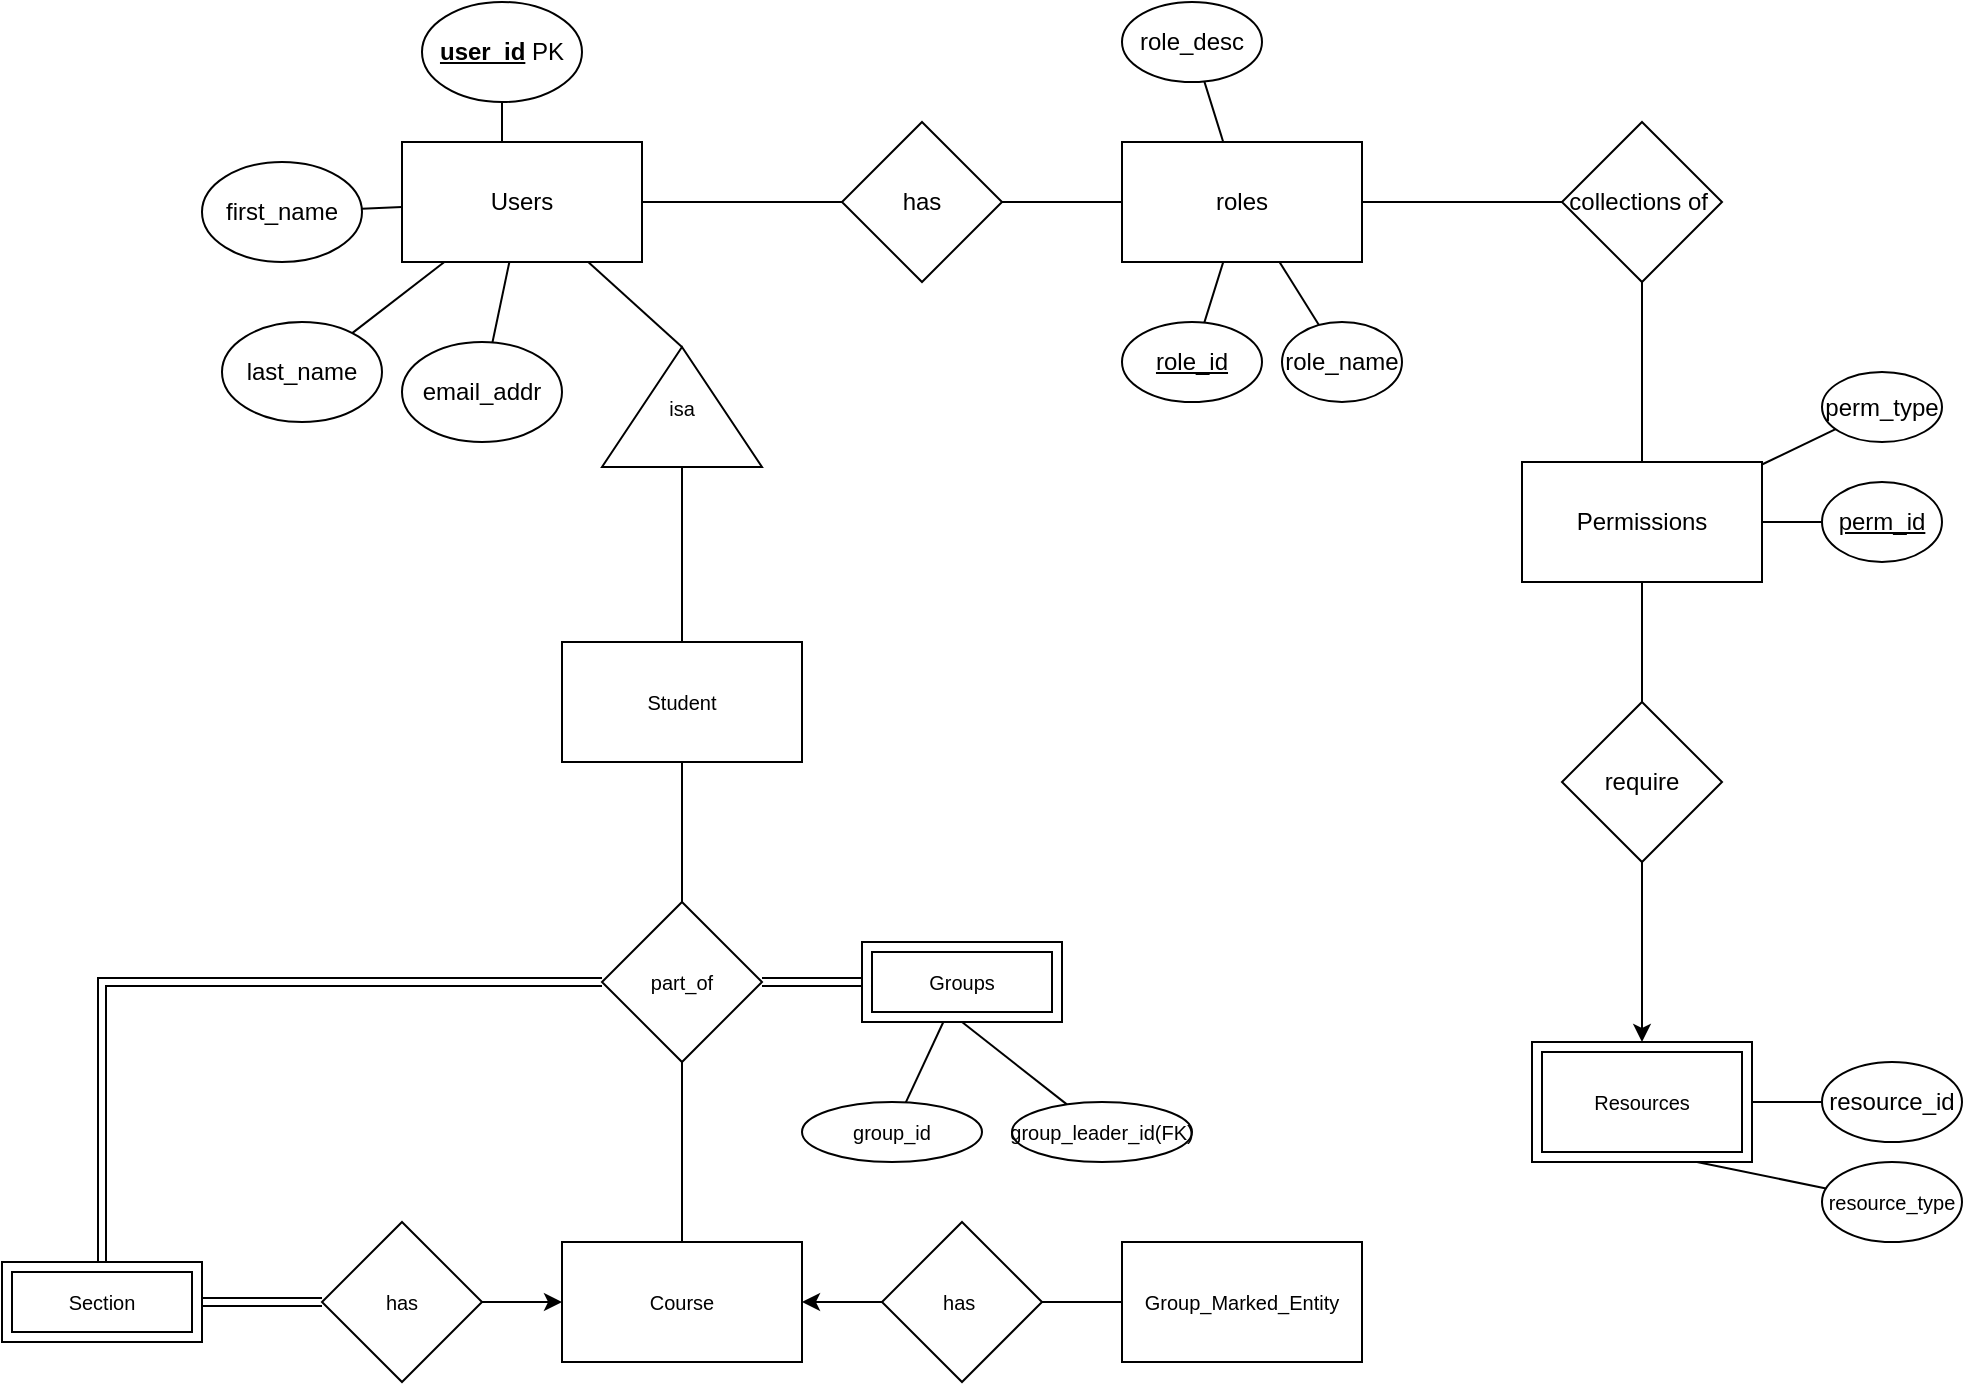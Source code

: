<mxfile version="17.2.4" type="github">
  <diagram id="R2lEEEUBdFMjLlhIrx00" name="Page-1">
    <mxGraphModel dx="1831" dy="548" grid="1" gridSize="10" guides="1" tooltips="1" connect="1" arrows="1" fold="1" page="1" pageScale="1" pageWidth="850" pageHeight="1100" math="0" shadow="0" extFonts="Permanent Marker^https://fonts.googleapis.com/css?family=Permanent+Marker">
      <root>
        <mxCell id="0" />
        <mxCell id="1" parent="0" />
        <mxCell id="48vP6YENGig-sDrKQEu--7" style="rounded=0;orthogonalLoop=1;jettySize=auto;html=1;endArrow=none;endFill=0;" parent="1" source="48vP6YENGig-sDrKQEu--1" target="48vP6YENGig-sDrKQEu--5" edge="1">
          <mxGeometry relative="1" as="geometry" />
        </mxCell>
        <mxCell id="9G95KzgmbBHCbgWc8df_-4" value="" style="edgeStyle=none;rounded=0;orthogonalLoop=1;jettySize=auto;html=1;endArrow=none;endFill=0;" edge="1" parent="1" source="48vP6YENGig-sDrKQEu--1" target="9G95KzgmbBHCbgWc8df_-3">
          <mxGeometry relative="1" as="geometry" />
        </mxCell>
        <mxCell id="9G95KzgmbBHCbgWc8df_-31" style="edgeStyle=none;rounded=0;orthogonalLoop=1;jettySize=auto;html=1;fontSize=10;endArrow=none;endFill=0;entryX=1;entryY=0.5;entryDx=0;entryDy=0;" edge="1" parent="1" source="48vP6YENGig-sDrKQEu--1" target="9G95KzgmbBHCbgWc8df_-30">
          <mxGeometry relative="1" as="geometry" />
        </mxCell>
        <mxCell id="48vP6YENGig-sDrKQEu--1" value="Users" style="rounded=0;whiteSpace=wrap;html=1;" parent="1" vertex="1">
          <mxGeometry x="170" y="150" width="120" height="60" as="geometry" />
        </mxCell>
        <mxCell id="48vP6YENGig-sDrKQEu--9" style="edgeStyle=none;rounded=0;orthogonalLoop=1;jettySize=auto;html=1;endArrow=none;endFill=0;" parent="1" source="48vP6YENGig-sDrKQEu--2" target="48vP6YENGig-sDrKQEu--1" edge="1">
          <mxGeometry relative="1" as="geometry" />
        </mxCell>
        <mxCell id="48vP6YENGig-sDrKQEu--2" value="first_name" style="ellipse;whiteSpace=wrap;html=1;" parent="1" vertex="1">
          <mxGeometry x="70" y="160" width="80" height="50" as="geometry" />
        </mxCell>
        <mxCell id="48vP6YENGig-sDrKQEu--6" style="edgeStyle=orthogonalEdgeStyle;rounded=0;orthogonalLoop=1;jettySize=auto;html=1;entryX=0.5;entryY=0;entryDx=0;entryDy=0;endArrow=none;endFill=0;" parent="1" source="48vP6YENGig-sDrKQEu--3" target="48vP6YENGig-sDrKQEu--1" edge="1">
          <mxGeometry relative="1" as="geometry" />
        </mxCell>
        <mxCell id="48vP6YENGig-sDrKQEu--3" value="&lt;b&gt;&lt;u&gt;user_id&lt;/u&gt;&lt;/b&gt; PK" style="ellipse;whiteSpace=wrap;html=1;" parent="1" vertex="1">
          <mxGeometry x="180" y="80" width="80" height="50" as="geometry" />
        </mxCell>
        <mxCell id="48vP6YENGig-sDrKQEu--8" style="rounded=0;orthogonalLoop=1;jettySize=auto;html=1;endArrow=none;endFill=0;" parent="1" source="48vP6YENGig-sDrKQEu--4" target="48vP6YENGig-sDrKQEu--1" edge="1">
          <mxGeometry relative="1" as="geometry" />
        </mxCell>
        <mxCell id="48vP6YENGig-sDrKQEu--4" value="last_name" style="ellipse;whiteSpace=wrap;html=1;" parent="1" vertex="1">
          <mxGeometry x="80" y="240" width="80" height="50" as="geometry" />
        </mxCell>
        <mxCell id="48vP6YENGig-sDrKQEu--5" value="email_addr" style="ellipse;whiteSpace=wrap;html=1;" parent="1" vertex="1">
          <mxGeometry x="170" y="250" width="80" height="50" as="geometry" />
        </mxCell>
        <mxCell id="9G95KzgmbBHCbgWc8df_-6" value="" style="edgeStyle=none;rounded=0;orthogonalLoop=1;jettySize=auto;html=1;endArrow=none;endFill=0;" edge="1" parent="1" source="9G95KzgmbBHCbgWc8df_-3" target="9G95KzgmbBHCbgWc8df_-5">
          <mxGeometry relative="1" as="geometry" />
        </mxCell>
        <mxCell id="9G95KzgmbBHCbgWc8df_-3" value="has" style="rhombus;whiteSpace=wrap;html=1;rounded=0;" vertex="1" parent="1">
          <mxGeometry x="390" y="140" width="80" height="80" as="geometry" />
        </mxCell>
        <mxCell id="9G95KzgmbBHCbgWc8df_-8" value="" style="edgeStyle=none;rounded=0;orthogonalLoop=1;jettySize=auto;html=1;endArrow=none;endFill=0;" edge="1" parent="1" source="9G95KzgmbBHCbgWc8df_-5" target="9G95KzgmbBHCbgWc8df_-7">
          <mxGeometry relative="1" as="geometry" />
        </mxCell>
        <mxCell id="9G95KzgmbBHCbgWc8df_-10" value="" style="edgeStyle=none;rounded=0;orthogonalLoop=1;jettySize=auto;html=1;endArrow=none;endFill=0;" edge="1" parent="1" source="9G95KzgmbBHCbgWc8df_-5" target="9G95KzgmbBHCbgWc8df_-9">
          <mxGeometry relative="1" as="geometry" />
        </mxCell>
        <mxCell id="9G95KzgmbBHCbgWc8df_-12" value="" style="edgeStyle=none;rounded=0;orthogonalLoop=1;jettySize=auto;html=1;endArrow=none;endFill=0;" edge="1" parent="1" source="9G95KzgmbBHCbgWc8df_-5" target="9G95KzgmbBHCbgWc8df_-11">
          <mxGeometry relative="1" as="geometry" />
        </mxCell>
        <mxCell id="9G95KzgmbBHCbgWc8df_-14" value="" style="edgeStyle=none;rounded=0;orthogonalLoop=1;jettySize=auto;html=1;endArrow=none;endFill=0;" edge="1" parent="1" source="9G95KzgmbBHCbgWc8df_-5" target="9G95KzgmbBHCbgWc8df_-13">
          <mxGeometry relative="1" as="geometry" />
        </mxCell>
        <mxCell id="9G95KzgmbBHCbgWc8df_-5" value="roles" style="whiteSpace=wrap;html=1;rounded=0;" vertex="1" parent="1">
          <mxGeometry x="530" y="150" width="120" height="60" as="geometry" />
        </mxCell>
        <mxCell id="9G95KzgmbBHCbgWc8df_-7" value="&lt;u&gt;role_id&lt;/u&gt;" style="ellipse;whiteSpace=wrap;html=1;rounded=0;" vertex="1" parent="1">
          <mxGeometry x="530" y="240" width="70" height="40" as="geometry" />
        </mxCell>
        <mxCell id="9G95KzgmbBHCbgWc8df_-9" value="role_name" style="ellipse;whiteSpace=wrap;html=1;rounded=0;" vertex="1" parent="1">
          <mxGeometry x="610" y="240" width="60" height="40" as="geometry" />
        </mxCell>
        <mxCell id="9G95KzgmbBHCbgWc8df_-11" value="role_desc" style="ellipse;whiteSpace=wrap;html=1;rounded=0;" vertex="1" parent="1">
          <mxGeometry x="530" y="80" width="70" height="40" as="geometry" />
        </mxCell>
        <mxCell id="9G95KzgmbBHCbgWc8df_-16" value="" style="edgeStyle=none;rounded=0;orthogonalLoop=1;jettySize=auto;html=1;endArrow=none;endFill=0;" edge="1" parent="1" source="9G95KzgmbBHCbgWc8df_-13" target="9G95KzgmbBHCbgWc8df_-15">
          <mxGeometry relative="1" as="geometry" />
        </mxCell>
        <mxCell id="9G95KzgmbBHCbgWc8df_-13" value="collections of&amp;nbsp;" style="rhombus;whiteSpace=wrap;html=1;rounded=0;" vertex="1" parent="1">
          <mxGeometry x="750" y="140" width="80" height="80" as="geometry" />
        </mxCell>
        <mxCell id="9G95KzgmbBHCbgWc8df_-18" value="" style="edgeStyle=none;rounded=0;orthogonalLoop=1;jettySize=auto;html=1;endArrow=none;endFill=0;" edge="1" parent="1" source="9G95KzgmbBHCbgWc8df_-15" target="9G95KzgmbBHCbgWc8df_-17">
          <mxGeometry relative="1" as="geometry" />
        </mxCell>
        <mxCell id="9G95KzgmbBHCbgWc8df_-22" value="" style="edgeStyle=none;rounded=0;orthogonalLoop=1;jettySize=auto;html=1;endArrow=none;endFill=0;" edge="1" parent="1" source="9G95KzgmbBHCbgWc8df_-15" target="9G95KzgmbBHCbgWc8df_-21">
          <mxGeometry relative="1" as="geometry" />
        </mxCell>
        <mxCell id="9G95KzgmbBHCbgWc8df_-24" value="" style="edgeStyle=none;rounded=0;orthogonalLoop=1;jettySize=auto;html=1;endArrow=none;endFill=0;" edge="1" parent="1" source="9G95KzgmbBHCbgWc8df_-15" target="9G95KzgmbBHCbgWc8df_-23">
          <mxGeometry relative="1" as="geometry" />
        </mxCell>
        <mxCell id="9G95KzgmbBHCbgWc8df_-15" value="Permissions" style="whiteSpace=wrap;html=1;rounded=0;" vertex="1" parent="1">
          <mxGeometry x="730" y="310" width="120" height="60" as="geometry" />
        </mxCell>
        <mxCell id="9G95KzgmbBHCbgWc8df_-20" value="" style="edgeStyle=none;rounded=0;orthogonalLoop=1;jettySize=auto;html=1;endArrow=classic;endFill=1;entryX=0.5;entryY=0;entryDx=0;entryDy=0;" edge="1" parent="1" source="9G95KzgmbBHCbgWc8df_-17" target="9G95KzgmbBHCbgWc8df_-56">
          <mxGeometry relative="1" as="geometry">
            <mxPoint x="790" y="600" as="targetPoint" />
          </mxGeometry>
        </mxCell>
        <mxCell id="9G95KzgmbBHCbgWc8df_-17" value="require" style="rhombus;whiteSpace=wrap;html=1;rounded=0;" vertex="1" parent="1">
          <mxGeometry x="750" y="430" width="80" height="80" as="geometry" />
        </mxCell>
        <mxCell id="9G95KzgmbBHCbgWc8df_-26" value="" style="edgeStyle=none;rounded=0;orthogonalLoop=1;jettySize=auto;html=1;endArrow=none;endFill=0;exitX=1;exitY=0.5;exitDx=0;exitDy=0;" edge="1" parent="1" source="9G95KzgmbBHCbgWc8df_-56" target="9G95KzgmbBHCbgWc8df_-25">
          <mxGeometry relative="1" as="geometry">
            <mxPoint x="850" y="630" as="sourcePoint" />
          </mxGeometry>
        </mxCell>
        <mxCell id="9G95KzgmbBHCbgWc8df_-21" value="&lt;u&gt;perm_id&lt;/u&gt;" style="ellipse;whiteSpace=wrap;html=1;rounded=0;" vertex="1" parent="1">
          <mxGeometry x="880" y="320" width="60" height="40" as="geometry" />
        </mxCell>
        <mxCell id="9G95KzgmbBHCbgWc8df_-23" value="perm_type" style="ellipse;whiteSpace=wrap;html=1;rounded=0;" vertex="1" parent="1">
          <mxGeometry x="880" y="265" width="60" height="35" as="geometry" />
        </mxCell>
        <mxCell id="9G95KzgmbBHCbgWc8df_-25" value="resource_id" style="ellipse;whiteSpace=wrap;html=1;rounded=0;" vertex="1" parent="1">
          <mxGeometry x="880" y="610" width="70" height="40" as="geometry" />
        </mxCell>
        <mxCell id="9G95KzgmbBHCbgWc8df_-27" value="" style="edgeStyle=none;rounded=0;orthogonalLoop=1;jettySize=auto;html=1;endArrow=none;endFill=0;exitX=0.75;exitY=1;exitDx=0;exitDy=0;" edge="1" parent="1" target="9G95KzgmbBHCbgWc8df_-28" source="9G95KzgmbBHCbgWc8df_-56">
          <mxGeometry relative="1" as="geometry">
            <mxPoint x="832.72" y="661.44" as="sourcePoint" />
          </mxGeometry>
        </mxCell>
        <mxCell id="9G95KzgmbBHCbgWc8df_-28" value="&lt;font style=&quot;font-size: 10px&quot;&gt;resource_type&lt;/font&gt;" style="ellipse;whiteSpace=wrap;html=1;rounded=0;" vertex="1" parent="1">
          <mxGeometry x="880" y="660" width="70" height="40" as="geometry" />
        </mxCell>
        <mxCell id="9G95KzgmbBHCbgWc8df_-33" value="" style="edgeStyle=none;rounded=0;orthogonalLoop=1;jettySize=auto;html=1;fontSize=10;endArrow=none;endFill=0;" edge="1" parent="1" source="9G95KzgmbBHCbgWc8df_-30" target="9G95KzgmbBHCbgWc8df_-32">
          <mxGeometry relative="1" as="geometry" />
        </mxCell>
        <mxCell id="9G95KzgmbBHCbgWc8df_-30" value="isa" style="triangle;whiteSpace=wrap;html=1;fontSize=10;direction=north;" vertex="1" parent="1">
          <mxGeometry x="270" y="252.5" width="80" height="60" as="geometry" />
        </mxCell>
        <mxCell id="9G95KzgmbBHCbgWc8df_-35" value="" style="edgeStyle=none;rounded=0;orthogonalLoop=1;jettySize=auto;html=1;fontSize=10;endArrow=none;endFill=0;" edge="1" parent="1" source="9G95KzgmbBHCbgWc8df_-32" target="9G95KzgmbBHCbgWc8df_-34">
          <mxGeometry relative="1" as="geometry" />
        </mxCell>
        <mxCell id="9G95KzgmbBHCbgWc8df_-32" value="Student" style="whiteSpace=wrap;html=1;fontSize=10;" vertex="1" parent="1">
          <mxGeometry x="250" y="400" width="120" height="60" as="geometry" />
        </mxCell>
        <mxCell id="9G95KzgmbBHCbgWc8df_-39" value="" style="edgeStyle=none;rounded=0;orthogonalLoop=1;jettySize=auto;html=1;fontSize=10;endArrow=none;endFill=0;" edge="1" parent="1" source="9G95KzgmbBHCbgWc8df_-34" target="9G95KzgmbBHCbgWc8df_-38">
          <mxGeometry relative="1" as="geometry" />
        </mxCell>
        <mxCell id="9G95KzgmbBHCbgWc8df_-78" style="edgeStyle=none;rounded=0;orthogonalLoop=1;jettySize=auto;html=1;entryX=0;entryY=0.5;entryDx=0;entryDy=0;fontSize=10;startArrow=classic;startFill=1;endArrow=none;endFill=0;shape=link;" edge="1" parent="1" source="9G95KzgmbBHCbgWc8df_-34">
          <mxGeometry relative="1" as="geometry">
            <mxPoint x="400" y="570" as="targetPoint" />
          </mxGeometry>
        </mxCell>
        <mxCell id="9G95KzgmbBHCbgWc8df_-34" value="part_of" style="rhombus;whiteSpace=wrap;html=1;fontSize=10;" vertex="1" parent="1">
          <mxGeometry x="270" y="530" width="80" height="80" as="geometry" />
        </mxCell>
        <mxCell id="9G95KzgmbBHCbgWc8df_-41" value="" style="edgeStyle=none;rounded=0;orthogonalLoop=1;jettySize=auto;html=1;fontSize=10;endArrow=none;endFill=0;startArrow=classic;startFill=1;" edge="1" parent="1" source="9G95KzgmbBHCbgWc8df_-38" target="9G95KzgmbBHCbgWc8df_-40">
          <mxGeometry relative="1" as="geometry" />
        </mxCell>
        <mxCell id="9G95KzgmbBHCbgWc8df_-60" value="" style="edgeStyle=none;rounded=0;orthogonalLoop=1;jettySize=auto;html=1;fontSize=10;endArrow=none;endFill=0;startArrow=classic;startFill=1;" edge="1" parent="1" source="9G95KzgmbBHCbgWc8df_-38" target="9G95KzgmbBHCbgWc8df_-59">
          <mxGeometry relative="1" as="geometry" />
        </mxCell>
        <mxCell id="9G95KzgmbBHCbgWc8df_-38" value="Course" style="whiteSpace=wrap;html=1;fontSize=10;" vertex="1" parent="1">
          <mxGeometry x="250" y="700" width="120" height="60" as="geometry" />
        </mxCell>
        <mxCell id="9G95KzgmbBHCbgWc8df_-40" value="has" style="rhombus;whiteSpace=wrap;html=1;fontSize=10;" vertex="1" parent="1">
          <mxGeometry x="130" y="690" width="80" height="80" as="geometry" />
        </mxCell>
        <mxCell id="9G95KzgmbBHCbgWc8df_-79" style="edgeStyle=none;shape=link;rounded=0;orthogonalLoop=1;jettySize=auto;html=1;fontSize=10;startArrow=classic;startFill=1;endArrow=none;endFill=0;" edge="1" parent="1" source="9G95KzgmbBHCbgWc8df_-44" target="9G95KzgmbBHCbgWc8df_-40">
          <mxGeometry relative="1" as="geometry" />
        </mxCell>
        <mxCell id="9G95KzgmbBHCbgWc8df_-80" style="edgeStyle=none;shape=link;rounded=0;orthogonalLoop=1;jettySize=auto;html=1;entryX=0;entryY=0.5;entryDx=0;entryDy=0;fontSize=10;startArrow=classic;startFill=1;endArrow=none;endFill=0;" edge="1" parent="1" source="9G95KzgmbBHCbgWc8df_-44" target="9G95KzgmbBHCbgWc8df_-34">
          <mxGeometry relative="1" as="geometry">
            <Array as="points">
              <mxPoint x="20" y="570" />
            </Array>
          </mxGeometry>
        </mxCell>
        <mxCell id="9G95KzgmbBHCbgWc8df_-44" value="Section" style="shape=ext;margin=3;double=1;whiteSpace=wrap;html=1;align=center;fontSize=10;strokeColor=default;fillColor=default;" vertex="1" parent="1">
          <mxGeometry x="-30" y="710" width="100" height="40" as="geometry" />
        </mxCell>
        <mxCell id="9G95KzgmbBHCbgWc8df_-56" value="Resources" style="shape=ext;margin=3;double=1;whiteSpace=wrap;html=1;align=center;fontSize=10;strokeColor=default;fillColor=default;" vertex="1" parent="1">
          <mxGeometry x="735" y="600" width="110" height="60" as="geometry" />
        </mxCell>
        <mxCell id="9G95KzgmbBHCbgWc8df_-62" value="" style="edgeStyle=none;rounded=0;orthogonalLoop=1;jettySize=auto;html=1;fontSize=10;startArrow=none;startFill=0;endArrow=none;endFill=0;entryX=0;entryY=0.5;entryDx=0;entryDy=0;" edge="1" parent="1" source="9G95KzgmbBHCbgWc8df_-59" target="9G95KzgmbBHCbgWc8df_-61">
          <mxGeometry relative="1" as="geometry">
            <Array as="points">
              <mxPoint x="510" y="730" />
              <mxPoint x="520" y="730" />
            </Array>
          </mxGeometry>
        </mxCell>
        <mxCell id="9G95KzgmbBHCbgWc8df_-59" value="has&amp;nbsp;" style="rhombus;whiteSpace=wrap;html=1;fontSize=10;" vertex="1" parent="1">
          <mxGeometry x="410" y="690" width="80" height="80" as="geometry" />
        </mxCell>
        <mxCell id="9G95KzgmbBHCbgWc8df_-61" value="Group_Marked_Entity" style="whiteSpace=wrap;html=1;fontSize=10;" vertex="1" parent="1">
          <mxGeometry x="530" y="700" width="120" height="60" as="geometry" />
        </mxCell>
        <mxCell id="9G95KzgmbBHCbgWc8df_-73" value="" style="edgeStyle=none;rounded=0;orthogonalLoop=1;jettySize=auto;html=1;fontSize=10;endArrow=none;endFill=0;" edge="1" parent="1" source="9G95KzgmbBHCbgWc8df_-74" target="9G95KzgmbBHCbgWc8df_-75">
          <mxGeometry relative="1" as="geometry" />
        </mxCell>
        <mxCell id="9G95KzgmbBHCbgWc8df_-74" value="Groups" style="shape=ext;margin=3;double=1;whiteSpace=wrap;html=1;align=center;fontSize=10;strokeColor=default;fillColor=default;" vertex="1" parent="1">
          <mxGeometry x="400" y="550" width="100" height="40" as="geometry" />
        </mxCell>
        <mxCell id="9G95KzgmbBHCbgWc8df_-75" value="group_id" style="ellipse;whiteSpace=wrap;html=1;fontSize=10;" vertex="1" parent="1">
          <mxGeometry x="370" y="630" width="90" height="30" as="geometry" />
        </mxCell>
        <mxCell id="9G95KzgmbBHCbgWc8df_-76" value="" style="edgeStyle=none;rounded=0;orthogonalLoop=1;jettySize=auto;html=1;fontSize=10;endArrow=none;endFill=0;exitX=0.5;exitY=1;exitDx=0;exitDy=0;" edge="1" parent="1" source="9G95KzgmbBHCbgWc8df_-74" target="9G95KzgmbBHCbgWc8df_-77">
          <mxGeometry relative="1" as="geometry">
            <mxPoint x="545" y="550" as="sourcePoint" />
          </mxGeometry>
        </mxCell>
        <mxCell id="9G95KzgmbBHCbgWc8df_-77" value="group_leader_id(FK)" style="ellipse;whiteSpace=wrap;html=1;fontSize=10;" vertex="1" parent="1">
          <mxGeometry x="475" y="630" width="90" height="30" as="geometry" />
        </mxCell>
      </root>
    </mxGraphModel>
  </diagram>
</mxfile>
